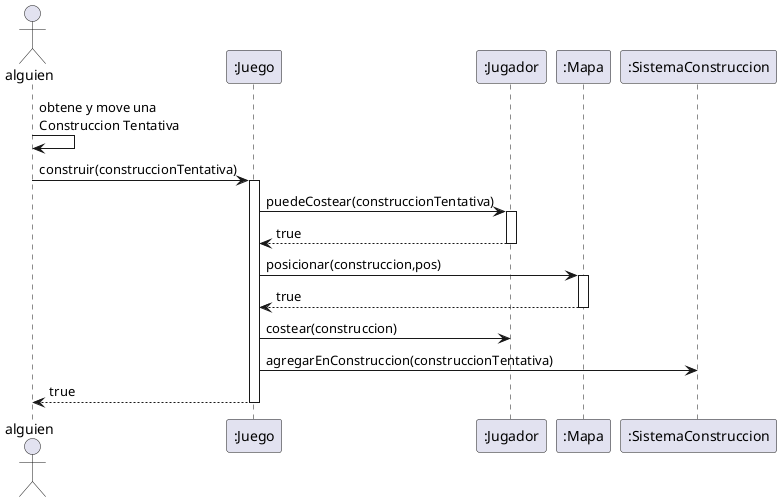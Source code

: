 @startuml

Actor alguien as usuario

participant ":Juego" as nivel
participant ":Jugador" as Jugador
participant ":Mapa" as Mapa

usuario-> usuario: obtene y move una\nConstruccion Tentativa

usuario -> nivel: construir(construccionTentativa)
activate nivel

nivel -> Jugador : puedeCostear(construccionTentativa)
activate Jugador
Jugador --> nivel : true
deactivate Jugador

nivel-> Mapa: posicionar(construccion,pos)
activate Mapa
Mapa --> nivel : true
deactivate Mapa

nivel -> Jugador: costear(construccion)
nivel -> ":SistemaConstruccion" : agregarEnConstruccion(construccionTentativa)

nivel--> usuario: true
deactivate nivel


@enduml
